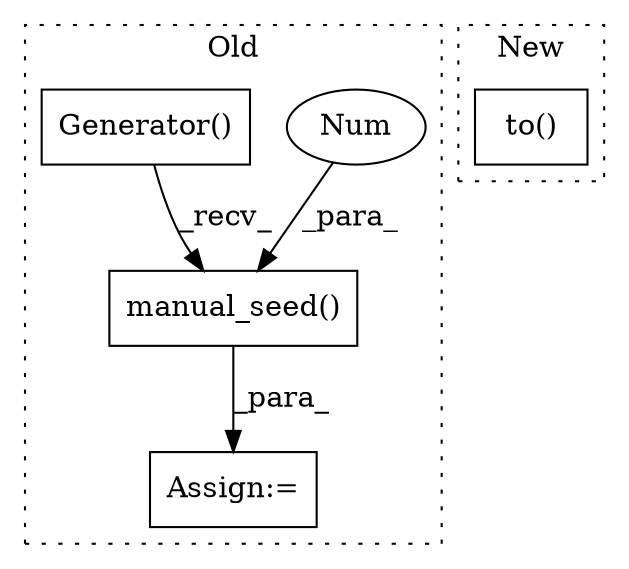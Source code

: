 digraph G {
subgraph cluster0 {
1 [label="manual_seed()" a="75" s="3662,3712" l="49,1" shape="box"];
3 [label="Num" a="76" s="3711" l="1" shape="ellipse"];
4 [label="Generator()" a="75" s="3662" l="36" shape="box"];
5 [label="Assign:=" a="68" s="3659" l="3" shape="box"];
label = "Old";
style="dotted";
}
subgraph cluster1 {
2 [label="to()" a="75" s="3825,3847" l="10,1" shape="box"];
label = "New";
style="dotted";
}
1 -> 5 [label="_para_"];
3 -> 1 [label="_para_"];
4 -> 1 [label="_recv_"];
}